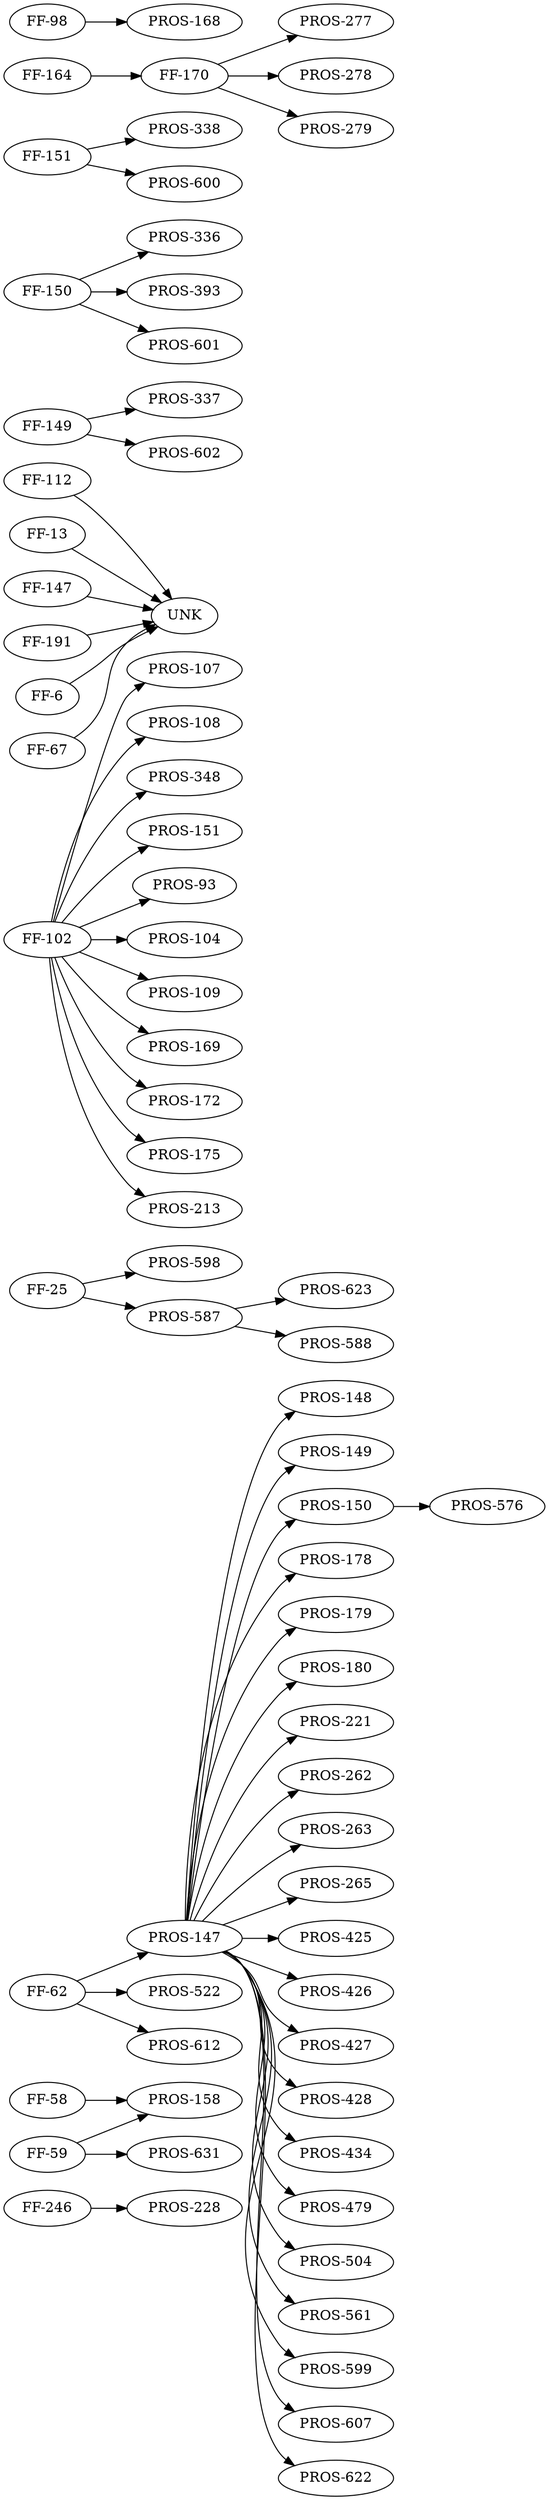 digraph G {
rankdir=LR
"FF-246"->"PROS-228"
"FF-58"->"PROS-158"
"FF-59"->"PROS-158"
"FF-59"->"PROS-631"
"FF-62"->"PROS-147"
"FF-62"->"PROS-522"
"FF-62"->"PROS-612"
"FF-25"->"PROS-598"
"FF-25"->"PROS-587"
"PROS-587"->"PROS-623"
"PROS-587"->"PROS-588"
"FF-102"->"PROS-107"
"FF-102"->"PROS-108"
"FF-102"->"PROS-348"
"FF-102"->"PROS-151"
"FF-102"->"PROS-93"
"FF-102"->"PROS-104"
"FF-102"->"PROS-109"
"FF-102"->"PROS-169"
"FF-102"->"PROS-172"
"FF-102"->"PROS-175"
"FF-102"->"PROS-213"
"FF-112"-> "UNK"
"FF-13"-> "UNK"
"FF-147"-> "UNK"
"FF-149"-> "PROS-337"
"FF-149"-> "PROS-602"
"FF-150"-> "PROS-336"
"FF-150"-> "PROS-393"
"FF-150"-> "PROS-601"
"FF-151"-> "PROS-338"
"FF-151"-> "PROS-600"
"FF-164"->
"FF-170"-> "PROS-277"
"FF-170"-> "PROS-278"
"FF-170"-> "PROS-279"
"FF-191"-> "UNK"
"FF-6"-> "UNK"
"FF-67"-> "UNK"
"FF-98"-> "PROS-168"
"PROS-147"->"PROS-148"
"PROS-147"->"PROS-149"
"PROS-147"->"PROS-150"
"PROS-147"->"PROS-178"
"PROS-147"->"PROS-179"
"PROS-147"->"PROS-180"
"PROS-147"->"PROS-221"
"PROS-147"->"PROS-262"
"PROS-147"->"PROS-263"
"PROS-147"->"PROS-265"
"PROS-147"->"PROS-425"
"PROS-147"->"PROS-426"
"PROS-147"->"PROS-427"
"PROS-147"->"PROS-428"
"PROS-147"->"PROS-434"
"PROS-147"->"PROS-479"
"PROS-147"->"PROS-504"
"PROS-147"->"PROS-561"
"PROS-147"->"PROS-599"
"PROS-147"->"PROS-607"
"PROS-147"->"PROS-622"
"PROS-150"->"PROS-576"
//PROS-571
//PROS-549
//PROS-516
//PROS-458
//PROS-431
//PROS-315
//PROS-294
//PROS-188
//PROS-122
//PROS-77
//PROS-74
//PROS-73
//PROS-72
//PROS-71
}
